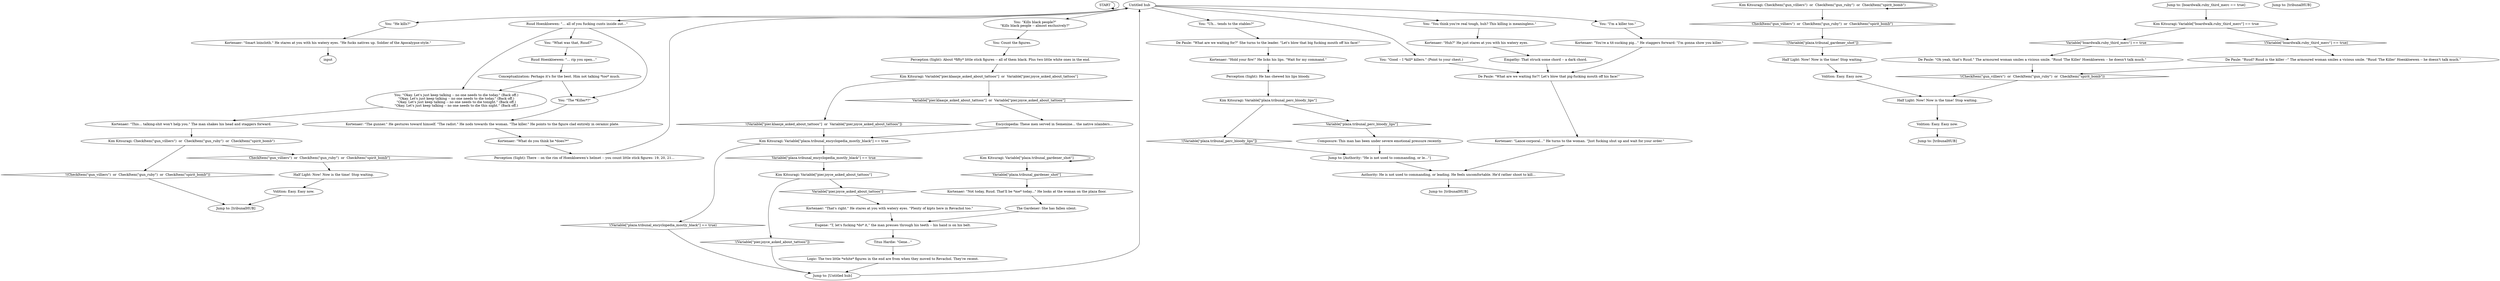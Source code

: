 # TRIBUNAL / THIRD GUY?
# "Hey, who is this third guy? I didn't know there was three of you!"
# ==================================================
digraph G {
	  0 [label="START"];
	  1 [label="input"];
	  2 [label="Kim Kitsuragi: CheckItem(\"gun_villiers\")  or  CheckItem(\"gun_ruby\")  or  CheckItem(\"spirit_bomb\")"];
	  3 [label="CheckItem(\"gun_villiers\")  or  CheckItem(\"gun_ruby\")  or  CheckItem(\"spirit_bomb\")", shape=diamond];
	  4 [label="!(CheckItem(\"gun_villiers\")  or  CheckItem(\"gun_ruby\")  or  CheckItem(\"spirit_bomb\"))", shape=diamond];
	  5 [label="Ruud Hoenkloewen: \"... all of you fucking cunts inside out...\""];
	  6 [label="You: Count the figures."];
	  7 [label="Kim Kitsuragi: Variable[\"plaza.tribunal_gardener_shot\"]"];
	  8 [label="Variable[\"plaza.tribunal_gardener_shot\"]", shape=diamond];
	  9 [label="!(Variable[\"plaza.tribunal_gardener_shot\"])", shape=diamond];
	  10 [label="Half Light: Now! Now is the time! Stop waiting."];
	  11 [label="Kortenaer: \"That's right.\" He stares at you with watery eyes. \"Plenty of kipts here in Revachol too.\""];
	  12 [label="Logic: The two little *white* figures in the end are from when they moved to Revachol. They're recent."];
	  13 [label="Half Light: Now! Now is the time! Stop waiting."];
	  14 [label="Jump to: [tribunalHUB]"];
	  15 [label="Perception (Sight): He has chewed his lips bloody."];
	  16 [label="You: \"Okay. Let's just keep talking -- no one needs to die today.\" (Back off.)\n\"Okay. Let's just keep talking -- no one needs to die today.\" (Back off.)\n\"Okay. Let's just keep talking -- no one needs to die tonight.\" (Back off.)\n\"Okay. Let's just keep talking -- no one needs to die this night.\" (Back off.)"];
	  17 [label="Kortenaer: \"The gunner.\" He gestures toward himself. \"The radist.\" He nods towards the woman. \"The killer.\" He points to the figure clad entirely in ceramic plate."];
	  18 [label="Kortenaer: \"This... talking-shit won't help you.\" The man shakes his head and staggers forward."];
	  19 [label="You: \"Kills black people?\"\n\"Kills black people -- almost exclusively?\""];
	  20 [label="You: \"The *Killer*?\""];
	  21 [label="Empathy: That struck some chord -- a dark chord."];
	  22 [label="Jump to: [tribunalHUB]"];
	  23 [label="De Paule: \"Oh yeah, that's Ruud.\" The armoured woman smiles a vicious smile. \"Ruud 'The Killer' Hoenkloewen -- he doesn't talk much.\""];
	  24 [label="Volition: Easy. Easy now."];
	  25 [label="Kim Kitsuragi: CheckItem(\"gun_villiers\")  or  CheckItem(\"gun_ruby\")  or  CheckItem(\"spirit_bomb\")"];
	  26 [label="CheckItem(\"gun_villiers\")  or  CheckItem(\"gun_ruby\")  or  CheckItem(\"spirit_bomb\")", shape=diamond];
	  27 [label="!(CheckItem(\"gun_villiers\")  or  CheckItem(\"gun_ruby\")  or  CheckItem(\"spirit_bomb\"))", shape=diamond];
	  28 [label="Kim Kitsuragi: Variable[\"plaza.tribunal_encyclopedia_mostly_black\"] == true"];
	  29 [label="Variable[\"plaza.tribunal_encyclopedia_mostly_black\"] == true", shape=diamond];
	  30 [label="!(Variable[\"plaza.tribunal_encyclopedia_mostly_black\"] == true)", shape=diamond];
	  31 [label="Kim Kitsuragi: Variable[\"plaza.tribunal_perc_bloody_lips\"]"];
	  32 [label="Variable[\"plaza.tribunal_perc_bloody_lips\"]", shape=diamond];
	  33 [label="!(Variable[\"plaza.tribunal_perc_bloody_lips\"])", shape=diamond];
	  34 [label="Untitled hub"];
	  35 [label="Eugene: \"T, let's fucking *do* it,\" the man presses through his teeth -- his hand is on his belt."];
	  36 [label="Titus Hardie: \"Gene...\""];
	  37 [label="You: \"Uh... tends to the stables?\""];
	  38 [label="You: \"He kills?\""];
	  39 [label="Kortenaer: \"You're a tit-sucking pig...\" He staggers forward: \"I'm gonna show you killer.\""];
	  40 [label="Volition: Easy. Easy now."];
	  41 [label="Kortenaer: \"Huh?\" He just stares at you with his watery eyes."];
	  42 [label="Encyclopedia: These men served in Semenine... the native islanders..."];
	  43 [label="You: \"You think you're real tough, huh? This killing is meaningless.\""];
	  44 [label="You: \"Good -- I *kill* killers.\" (Point to your chest.)"];
	  45 [label="Authority: He is not used to commanding, or leading. He feels uncomfortable. He'd rather shoot to kill..."];
	  46 [label="Jump to: [tribunalHUB]"];
	  47 [label="Jump to: [boardwalk.ruby_third_merc == true]"];
	  48 [label="De Paule: \"What are we waiting for?! Let's blow that pig-fucking mouth off his face!\""];
	  49 [label="You: \"What was that, Ruud?\""];
	  50 [label="Conceptualization: Perhaps it's for the best. Him not talking *too* much."];
	  51 [label="Composure: This man has been under severe emotional pressure recently."];
	  52 [label="Perception (Sight): About *fifty* little stick figures -- all of them black. Plus two little white ones in the end."];
	  53 [label="The Gardener: She has fallen silent."];
	  54 [label="Kim Kitsuragi: Variable[\"boardwalk.ruby_third_merc\"] == true"];
	  55 [label="Variable[\"boardwalk.ruby_third_merc\"] == true", shape=diamond];
	  56 [label="!(Variable[\"boardwalk.ruby_third_merc\"] == true)", shape=diamond];
	  57 [label="Jump to: [Untitled hub]"];
	  58 [label="Kortenaer: \"Smart loincloth.\" He stares at you with his watery eyes. \"He fucks natives up. Soldier of the Apocalypse-style.\""];
	  59 [label="Kortenaer: \"Lance-corporal...\" He turns to the woman. \"Just fucking shut up and wait for your order.\""];
	  60 [label="Ruud Hoenkloewen: \"... rip you open...\""];
	  61 [label="Jump to: [Authority: \"He is not used to commanding, or le...\"]"];
	  62 [label="Kortenaer: \"Not today, Ruud. That'll be *me* today...\" He looks at the woman on the plaza floor."];
	  63 [label="Kortenaer: \"Hold your fire!\" He licks his lips. \"Wait for my command.\""];
	  64 [label="You: \"I'm a killer too.\""];
	  65 [label="De Paule: \"What are we waiting for?\" She turns to the leader. \"Let's blow that big fucking mouth off his face!\""];
	  66 [label="Jump to: [tribunalHUB]"];
	  67 [label="Kortenaer: \"What do you think he *does?*\""];
	  68 [label="Kim Kitsuragi: Variable[\"pier.joyce_asked_about_tattoos\"]"];
	  69 [label="Variable[\"pier.joyce_asked_about_tattoos\"]", shape=diamond];
	  70 [label="!(Variable[\"pier.joyce_asked_about_tattoos\"])", shape=diamond];
	  71 [label="De Paule: \"Ruud? Ruud is the killer --\" The armoured woman smiles a vicious smile. \"Ruud 'The Killer' Hoenkloewen -- he doesn't talk much.\""];
	  72 [label="Perception (Sight): There -- on the rim of Hoenkloewen's helmet -- you count little stick figures: 19, 20, 21..."];
	  73 [label="Half Light: Now! Now is the time! Stop waiting."];
	  74 [label="Kim Kitsuragi: Variable[\"pier.klaasje_asked_about_tattoos\"]  or  Variable[\"pier.joyce_asked_about_tattoos\"]"];
	  75 [label="Variable[\"pier.klaasje_asked_about_tattoos\"]  or  Variable[\"pier.joyce_asked_about_tattoos\"]", shape=diamond];
	  76 [label="!(Variable[\"pier.klaasje_asked_about_tattoos\"]  or  Variable[\"pier.joyce_asked_about_tattoos\"])", shape=diamond];
	  77 [label="Volition: Easy. Easy now."];
	  0 -> 0
	  2 -> 2
	  2 -> 3
	  3 -> 9
	  4 -> 13
	  5 -> 16
	  5 -> 49
	  5 -> 20
	  6 -> 52
	  7 -> 8
	  7 -> 7
	  8 -> 62
	  9 -> 10
	  10 -> 24
	  11 -> 35
	  12 -> 57
	  13 -> 77
	  15 -> 31
	  16 -> 18
	  17 -> 67
	  18 -> 25
	  19 -> 6
	  20 -> 17
	  21 -> 48
	  23 -> 4
	  24 -> 13
	  25 -> 26
	  25 -> 27
	  26 -> 73
	  27 -> 46
	  28 -> 29
	  28 -> 30
	  29 -> 68
	  30 -> 57
	  31 -> 32
	  31 -> 33
	  32 -> 51
	  33 -> 61
	  34 -> 64
	  34 -> 37
	  34 -> 5
	  34 -> 38
	  34 -> 43
	  34 -> 44
	  34 -> 19
	  35 -> 36
	  36 -> 12
	  37 -> 65
	  38 -> 58
	  39 -> 48
	  40 -> 46
	  41 -> 21
	  42 -> 28
	  43 -> 41
	  44 -> 48
	  45 -> 66
	  47 -> 54
	  48 -> 59
	  49 -> 60
	  50 -> 16
	  50 -> 20
	  51 -> 61
	  52 -> 74
	  53 -> 35
	  54 -> 56
	  54 -> 55
	  55 -> 23
	  56 -> 71
	  57 -> 34
	  58 -> 1
	  59 -> 45
	  60 -> 50
	  61 -> 45
	  62 -> 53
	  63 -> 15
	  64 -> 39
	  65 -> 63
	  67 -> 72
	  68 -> 69
	  68 -> 70
	  69 -> 11
	  70 -> 57
	  71 -> 4
	  72 -> 34
	  73 -> 40
	  74 -> 75
	  74 -> 76
	  75 -> 42
	  76 -> 28
	  77 -> 22
}

